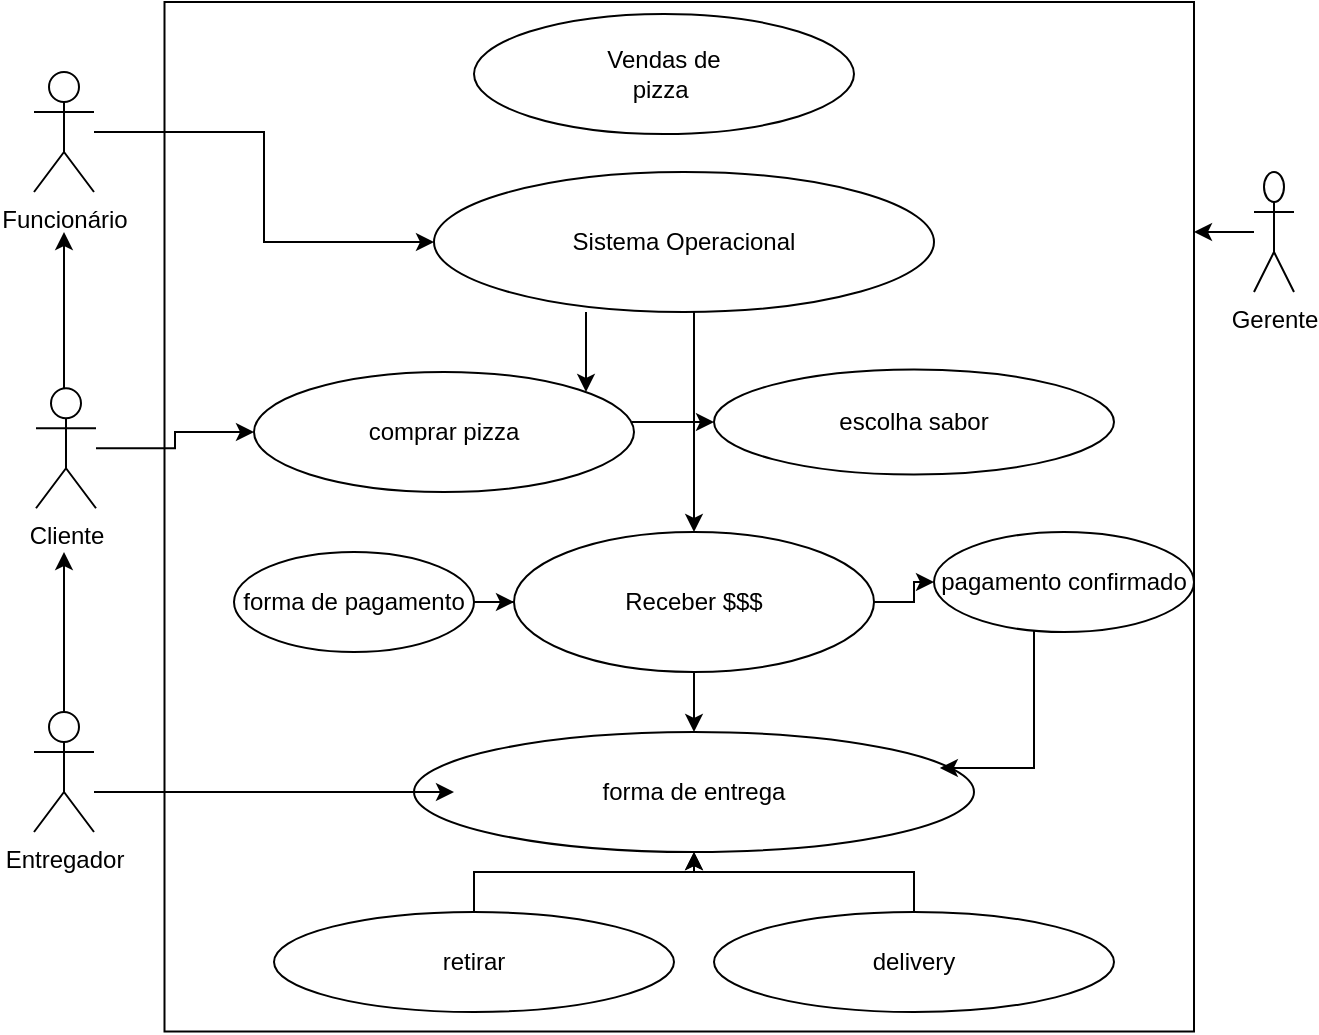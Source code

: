 <mxfile version="15.6.1" type="github">
  <diagram id="kqRPWf_mgK22CC1RDz7g" name="Page-1">
    <mxGraphModel dx="868" dy="482" grid="1" gridSize="10" guides="1" tooltips="1" connect="1" arrows="1" fold="1" page="1" pageScale="1" pageWidth="827" pageHeight="1169" math="0" shadow="0">
      <root>
        <mxCell id="0" />
        <mxCell id="1" parent="0" />
        <mxCell id="jSZ0A4rN-54dcDOpRoS0-1" value="" style="whiteSpace=wrap;html=1;aspect=fixed;" parent="1" vertex="1">
          <mxGeometry x="135.25" y="55" width="514.75" height="514.75" as="geometry" />
        </mxCell>
        <mxCell id="jSZ0A4rN-54dcDOpRoS0-2" value="&lt;font style=&quot;vertical-align: inherit&quot;&gt;&lt;font style=&quot;vertical-align: inherit&quot;&gt;&lt;font style=&quot;vertical-align: inherit&quot;&gt;&lt;font style=&quot;vertical-align: inherit&quot;&gt;&amp;nbsp;Vendas de&amp;nbsp; &lt;/font&gt;&lt;/font&gt;&lt;br&gt;&lt;font style=&quot;vertical-align: inherit&quot;&gt;&lt;font style=&quot;vertical-align: inherit&quot;&gt;pizza&amp;nbsp;&lt;/font&gt;&lt;/font&gt;&lt;br&gt;&lt;/font&gt;&lt;/font&gt;" style="ellipse;whiteSpace=wrap;html=1;" parent="1" vertex="1">
          <mxGeometry x="290" y="61" width="190" height="60" as="geometry" />
        </mxCell>
        <mxCell id="jSZ0A4rN-54dcDOpRoS0-131" value="" style="edgeStyle=orthogonalEdgeStyle;rounded=0;orthogonalLoop=1;jettySize=auto;html=1;" parent="1" edge="1">
          <mxGeometry relative="1" as="geometry">
            <mxPoint x="346" y="210" as="sourcePoint" />
            <mxPoint x="346" y="250" as="targetPoint" />
            <Array as="points">
              <mxPoint x="346" y="240" />
              <mxPoint x="346" y="240" />
            </Array>
          </mxGeometry>
        </mxCell>
        <mxCell id="gxKn_xJzPIGqfnifH6Nw-2" value="" style="edgeStyle=orthogonalEdgeStyle;rounded=0;orthogonalLoop=1;jettySize=auto;html=1;" edge="1" parent="1" source="jSZ0A4rN-54dcDOpRoS0-9" target="jSZ0A4rN-54dcDOpRoS0-23">
          <mxGeometry relative="1" as="geometry">
            <Array as="points">
              <mxPoint x="400" y="300" />
              <mxPoint x="400" y="300" />
            </Array>
          </mxGeometry>
        </mxCell>
        <mxCell id="jSZ0A4rN-54dcDOpRoS0-9" value="&lt;font style=&quot;vertical-align: inherit&quot;&gt;&lt;font style=&quot;vertical-align: inherit&quot;&gt;Sistema Operacional&lt;/font&gt;&lt;/font&gt;" style="ellipse;whiteSpace=wrap;html=1;" parent="1" vertex="1">
          <mxGeometry x="270" y="140" width="250" height="70" as="geometry" />
        </mxCell>
        <mxCell id="gxKn_xJzPIGqfnifH6Nw-1" value="" style="edgeStyle=orthogonalEdgeStyle;rounded=0;orthogonalLoop=1;jettySize=auto;html=1;" edge="1" parent="1" source="jSZ0A4rN-54dcDOpRoS0-15" target="jSZ0A4rN-54dcDOpRoS0-18">
          <mxGeometry relative="1" as="geometry">
            <Array as="points">
              <mxPoint x="390" y="265" />
              <mxPoint x="390" y="265" />
            </Array>
          </mxGeometry>
        </mxCell>
        <mxCell id="jSZ0A4rN-54dcDOpRoS0-15" value="&lt;font style=&quot;vertical-align: inherit&quot;&gt;&lt;font style=&quot;vertical-align: inherit&quot;&gt;&lt;font style=&quot;vertical-align: inherit&quot;&gt;&lt;font style=&quot;vertical-align: inherit&quot;&gt;&lt;font style=&quot;vertical-align: inherit&quot;&gt;&lt;font style=&quot;vertical-align: inherit&quot;&gt;comprar pizza&lt;/font&gt;&lt;/font&gt;&lt;/font&gt;&lt;/font&gt;&lt;/font&gt;&lt;/font&gt;" style="ellipse;whiteSpace=wrap;html=1;" parent="1" vertex="1">
          <mxGeometry x="180" y="240" width="190" height="60" as="geometry" />
        </mxCell>
        <mxCell id="jSZ0A4rN-54dcDOpRoS0-18" value="&lt;font style=&quot;vertical-align: inherit&quot;&gt;&lt;font style=&quot;vertical-align: inherit&quot;&gt;escolha sabor&lt;/font&gt;&lt;/font&gt;" style="ellipse;whiteSpace=wrap;html=1;" parent="1" vertex="1">
          <mxGeometry x="410" y="238.75" width="200" height="52.5" as="geometry" />
        </mxCell>
        <mxCell id="jSZ0A4rN-54dcDOpRoS0-19" value="&lt;font style=&quot;vertical-align: inherit&quot;&gt;&lt;font style=&quot;vertical-align: inherit&quot;&gt;forma de entrega&lt;/font&gt;&lt;/font&gt;" style="ellipse;whiteSpace=wrap;html=1;" parent="1" vertex="1">
          <mxGeometry x="260" y="420" width="280" height="60" as="geometry" />
        </mxCell>
        <mxCell id="gxKn_xJzPIGqfnifH6Nw-36" value="" style="edgeStyle=orthogonalEdgeStyle;rounded=0;orthogonalLoop=1;jettySize=auto;html=1;endArrow=classic;endFill=1;" edge="1" parent="1" source="jSZ0A4rN-54dcDOpRoS0-21" target="jSZ0A4rN-54dcDOpRoS0-19">
          <mxGeometry relative="1" as="geometry" />
        </mxCell>
        <mxCell id="jSZ0A4rN-54dcDOpRoS0-21" value="&lt;font style=&quot;vertical-align: inherit&quot;&gt;&lt;font style=&quot;vertical-align: inherit&quot;&gt;&lt;font style=&quot;vertical-align: inherit&quot;&gt;&lt;font style=&quot;vertical-align: inherit&quot;&gt;&lt;font style=&quot;vertical-align: inherit&quot;&gt;&lt;font style=&quot;vertical-align: inherit&quot;&gt;retirar&lt;/font&gt;&lt;/font&gt;&lt;/font&gt;&lt;/font&gt;&lt;/font&gt;&lt;/font&gt;" style="ellipse;whiteSpace=wrap;html=1;" parent="1" vertex="1">
          <mxGeometry x="190" y="510" width="200" height="50" as="geometry" />
        </mxCell>
        <mxCell id="gxKn_xJzPIGqfnifH6Nw-35" value="" style="edgeStyle=orthogonalEdgeStyle;rounded=0;orthogonalLoop=1;jettySize=auto;html=1;endArrow=classic;endFill=1;" edge="1" parent="1" source="jSZ0A4rN-54dcDOpRoS0-22" target="jSZ0A4rN-54dcDOpRoS0-19">
          <mxGeometry relative="1" as="geometry" />
        </mxCell>
        <mxCell id="jSZ0A4rN-54dcDOpRoS0-22" value="&lt;font style=&quot;vertical-align: inherit&quot;&gt;&lt;font style=&quot;vertical-align: inherit&quot;&gt;&lt;font style=&quot;vertical-align: inherit&quot;&gt;&lt;font style=&quot;vertical-align: inherit&quot;&gt;delivery&lt;/font&gt;&lt;/font&gt;&lt;/font&gt;&lt;/font&gt;" style="ellipse;whiteSpace=wrap;html=1;" parent="1" vertex="1">
          <mxGeometry x="410" y="510" width="200" height="50" as="geometry" />
        </mxCell>
        <mxCell id="gxKn_xJzPIGqfnifH6Nw-25" value="" style="edgeStyle=orthogonalEdgeStyle;rounded=0;orthogonalLoop=1;jettySize=auto;html=1;endArrow=classic;endFill=1;" edge="1" parent="1" source="jSZ0A4rN-54dcDOpRoS0-23" target="jSZ0A4rN-54dcDOpRoS0-19">
          <mxGeometry relative="1" as="geometry" />
        </mxCell>
        <mxCell id="gxKn_xJzPIGqfnifH6Nw-28" value="" style="edgeStyle=orthogonalEdgeStyle;rounded=0;orthogonalLoop=1;jettySize=auto;html=1;endArrow=classic;endFill=1;" edge="1" parent="1" source="jSZ0A4rN-54dcDOpRoS0-23" target="jSZ0A4rN-54dcDOpRoS0-24">
          <mxGeometry relative="1" as="geometry" />
        </mxCell>
        <mxCell id="jSZ0A4rN-54dcDOpRoS0-23" value="&lt;font style=&quot;vertical-align: inherit&quot;&gt;&lt;font style=&quot;vertical-align: inherit&quot;&gt;Receber $$$&lt;/font&gt;&lt;/font&gt;" style="ellipse;whiteSpace=wrap;html=1;" parent="1" vertex="1">
          <mxGeometry x="310" y="320" width="180" height="70" as="geometry" />
        </mxCell>
        <mxCell id="gxKn_xJzPIGqfnifH6Nw-14" value="" style="edgeStyle=orthogonalEdgeStyle;rounded=0;orthogonalLoop=1;jettySize=auto;html=1;endArrow=classic;endFill=1;entryX=0.939;entryY=0.3;entryDx=0;entryDy=0;entryPerimeter=0;" edge="1" parent="1" source="jSZ0A4rN-54dcDOpRoS0-24" target="jSZ0A4rN-54dcDOpRoS0-19">
          <mxGeometry relative="1" as="geometry">
            <mxPoint x="550" y="425" as="targetPoint" />
            <Array as="points">
              <mxPoint x="570" y="438" />
            </Array>
          </mxGeometry>
        </mxCell>
        <mxCell id="jSZ0A4rN-54dcDOpRoS0-24" value="&lt;font style=&quot;vertical-align: inherit&quot;&gt;&lt;font style=&quot;vertical-align: inherit&quot;&gt;&lt;font style=&quot;vertical-align: inherit&quot;&gt;&lt;font style=&quot;vertical-align: inherit&quot;&gt;pagamento confirmado&lt;/font&gt;&lt;/font&gt;&lt;/font&gt;&lt;/font&gt;" style="ellipse;whiteSpace=wrap;html=1;" parent="1" vertex="1">
          <mxGeometry x="520" y="320" width="130" height="50" as="geometry" />
        </mxCell>
        <mxCell id="gxKn_xJzPIGqfnifH6Nw-27" value="" style="edgeStyle=orthogonalEdgeStyle;rounded=0;orthogonalLoop=1;jettySize=auto;html=1;endArrow=classic;endFill=1;" edge="1" parent="1" source="jSZ0A4rN-54dcDOpRoS0-25" target="jSZ0A4rN-54dcDOpRoS0-23">
          <mxGeometry relative="1" as="geometry" />
        </mxCell>
        <mxCell id="jSZ0A4rN-54dcDOpRoS0-25" value="&lt;font style=&quot;vertical-align: inherit&quot;&gt;&lt;font style=&quot;vertical-align: inherit&quot;&gt;&lt;font style=&quot;vertical-align: inherit&quot;&gt;&lt;font style=&quot;vertical-align: inherit&quot;&gt;&lt;font style=&quot;vertical-align: inherit&quot;&gt;&lt;font style=&quot;vertical-align: inherit&quot;&gt;forma de pagamento&lt;/font&gt;&lt;/font&gt;&lt;/font&gt;&lt;/font&gt;&lt;/font&gt;&lt;/font&gt;" style="ellipse;whiteSpace=wrap;html=1;" parent="1" vertex="1">
          <mxGeometry x="170" y="330" width="120" height="50" as="geometry" />
        </mxCell>
        <mxCell id="jSZ0A4rN-54dcDOpRoS0-50" style="edgeStyle=orthogonalEdgeStyle;rounded=0;orthogonalLoop=1;jettySize=auto;html=1;entryX=0;entryY=0.5;entryDx=0;entryDy=0;" parent="1" source="jSZ0A4rN-54dcDOpRoS0-29" target="jSZ0A4rN-54dcDOpRoS0-9" edge="1">
          <mxGeometry relative="1" as="geometry">
            <Array as="points" />
          </mxGeometry>
        </mxCell>
        <mxCell id="jSZ0A4rN-54dcDOpRoS0-29" value="&lt;font style=&quot;vertical-align: inherit&quot;&gt;&lt;font style=&quot;vertical-align: inherit&quot;&gt;&lt;font style=&quot;vertical-align: inherit&quot;&gt;&lt;font style=&quot;vertical-align: inherit&quot;&gt;Funcionário&lt;/font&gt;&lt;/font&gt;&lt;/font&gt;&lt;/font&gt;" style="shape=umlActor;verticalLabelPosition=bottom;verticalAlign=top;html=1;outlineConnect=0;" parent="1" vertex="1">
          <mxGeometry x="70" y="90" width="30" height="60" as="geometry" />
        </mxCell>
        <mxCell id="jSZ0A4rN-54dcDOpRoS0-35" value="" style="edgeStyle=orthogonalEdgeStyle;rounded=0;orthogonalLoop=1;jettySize=auto;html=1;" parent="1" source="jSZ0A4rN-54dcDOpRoS0-30" edge="1">
          <mxGeometry relative="1" as="geometry">
            <mxPoint x="85" y="170" as="targetPoint" />
            <Array as="points">
              <mxPoint x="85" y="180" />
              <mxPoint x="85" y="180" />
            </Array>
          </mxGeometry>
        </mxCell>
        <mxCell id="jSZ0A4rN-54dcDOpRoS0-124" value="" style="edgeStyle=orthogonalEdgeStyle;rounded=0;orthogonalLoop=1;jettySize=auto;html=1;" parent="1" source="jSZ0A4rN-54dcDOpRoS0-30" target="jSZ0A4rN-54dcDOpRoS0-15" edge="1">
          <mxGeometry relative="1" as="geometry" />
        </mxCell>
        <mxCell id="jSZ0A4rN-54dcDOpRoS0-30" value="&lt;font style=&quot;vertical-align: inherit&quot;&gt;&lt;font style=&quot;vertical-align: inherit&quot;&gt;&lt;font style=&quot;vertical-align: inherit&quot;&gt;&lt;font style=&quot;vertical-align: inherit&quot;&gt;&lt;font style=&quot;vertical-align: inherit&quot;&gt;&lt;font style=&quot;vertical-align: inherit&quot;&gt;Cliente&lt;/font&gt;&lt;/font&gt;&lt;/font&gt;&lt;/font&gt;&lt;/font&gt;&lt;/font&gt;" style="shape=umlActor;verticalLabelPosition=bottom;verticalAlign=top;html=1;outlineConnect=0;" parent="1" vertex="1">
          <mxGeometry x="71" y="248.13" width="30" height="60" as="geometry" />
        </mxCell>
        <mxCell id="jSZ0A4rN-54dcDOpRoS0-34" value="" style="edgeStyle=orthogonalEdgeStyle;rounded=0;orthogonalLoop=1;jettySize=auto;html=1;" parent="1" source="jSZ0A4rN-54dcDOpRoS0-31" edge="1">
          <mxGeometry relative="1" as="geometry">
            <mxPoint x="85" y="330" as="targetPoint" />
          </mxGeometry>
        </mxCell>
        <mxCell id="gxKn_xJzPIGqfnifH6Nw-10" value="" style="edgeStyle=orthogonalEdgeStyle;rounded=0;orthogonalLoop=1;jettySize=auto;html=1;endArrow=classic;endFill=1;" edge="1" parent="1" source="jSZ0A4rN-54dcDOpRoS0-31">
          <mxGeometry relative="1" as="geometry">
            <mxPoint x="280" y="450" as="targetPoint" />
            <Array as="points">
              <mxPoint x="180" y="450" />
              <mxPoint x="180" y="450" />
            </Array>
          </mxGeometry>
        </mxCell>
        <mxCell id="jSZ0A4rN-54dcDOpRoS0-31" value="&lt;font style=&quot;vertical-align: inherit&quot;&gt;&lt;font style=&quot;vertical-align: inherit&quot;&gt;&lt;font style=&quot;vertical-align: inherit&quot;&gt;&lt;font style=&quot;vertical-align: inherit&quot;&gt;Entregador&lt;/font&gt;&lt;/font&gt;&lt;/font&gt;&lt;/font&gt;" style="shape=umlActor;verticalLabelPosition=bottom;verticalAlign=top;html=1;outlineConnect=0;" parent="1" vertex="1">
          <mxGeometry x="70" y="410" width="30" height="60" as="geometry" />
        </mxCell>
        <mxCell id="gxKn_xJzPIGqfnifH6Nw-5" value="" style="edgeStyle=orthogonalEdgeStyle;rounded=0;orthogonalLoop=1;jettySize=auto;html=1;" edge="1" parent="1" source="jSZ0A4rN-54dcDOpRoS0-32" target="jSZ0A4rN-54dcDOpRoS0-1">
          <mxGeometry relative="1" as="geometry">
            <Array as="points">
              <mxPoint x="540" y="170" />
              <mxPoint x="540" y="170" />
            </Array>
          </mxGeometry>
        </mxCell>
        <mxCell id="jSZ0A4rN-54dcDOpRoS0-32" value="&lt;font style=&quot;vertical-align: inherit&quot;&gt;&lt;font style=&quot;vertical-align: inherit&quot;&gt;&lt;font style=&quot;vertical-align: inherit&quot;&gt;&lt;font style=&quot;vertical-align: inherit&quot;&gt;Gerente&lt;/font&gt;&lt;/font&gt;&lt;/font&gt;&lt;/font&gt;" style="shape=umlActor;verticalLabelPosition=bottom;verticalAlign=top;html=1;outlineConnect=0;" parent="1" vertex="1">
          <mxGeometry x="680" y="140" width="20" height="60" as="geometry" />
        </mxCell>
      </root>
    </mxGraphModel>
  </diagram>
</mxfile>
